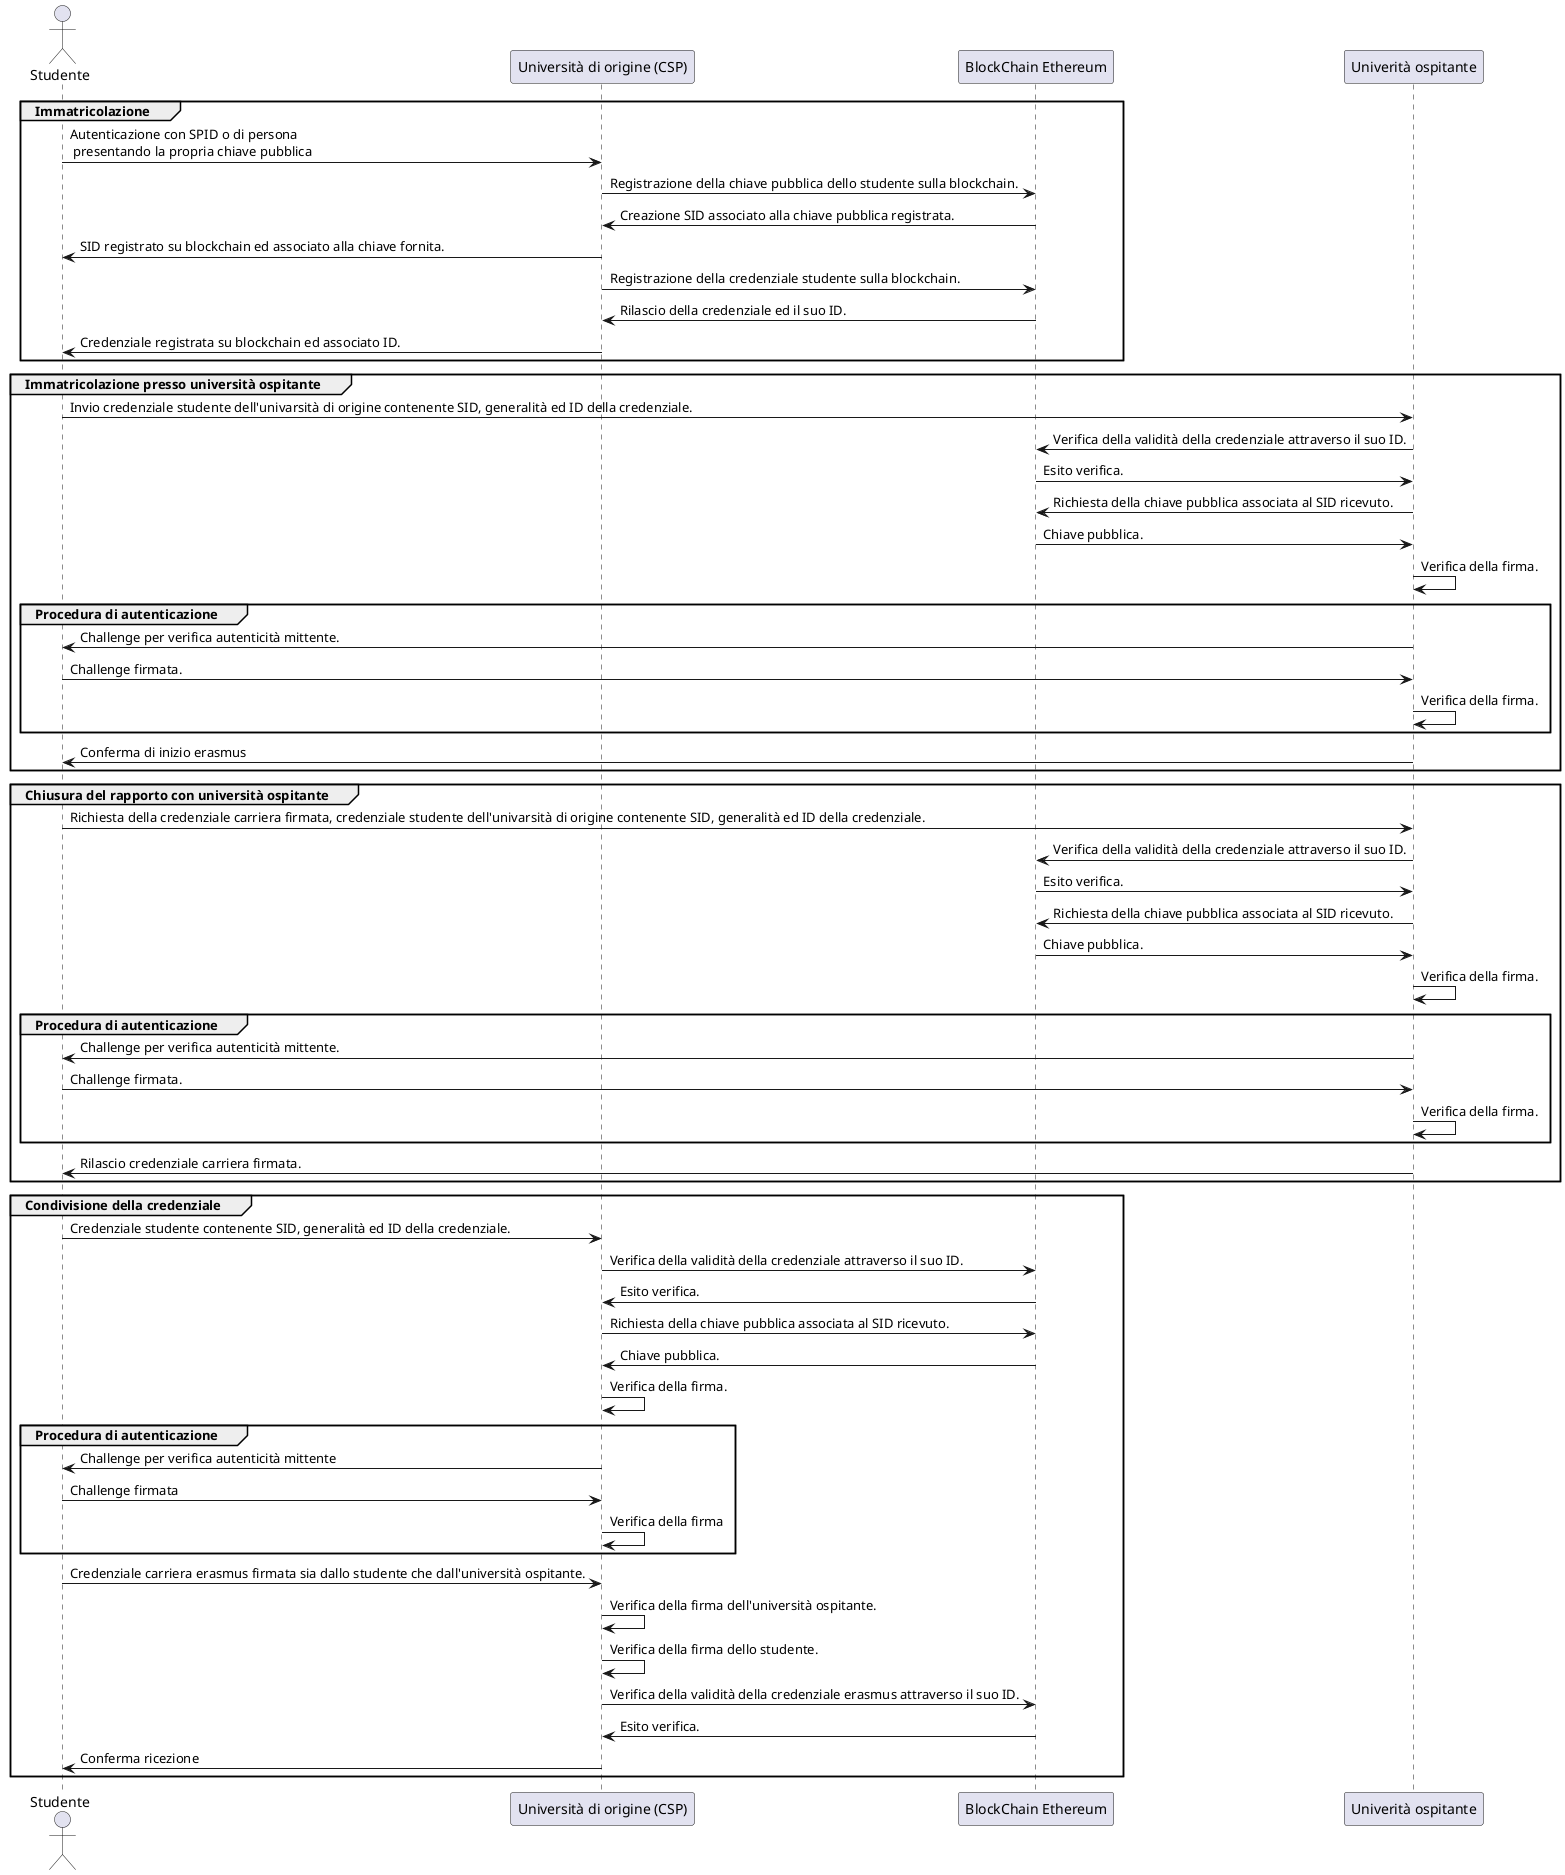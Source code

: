 @startuml architecture
actor Studente as s
participant "Università di origine (CSP)" as uorigin
participant "BlockChain Ethereum" as ether
participant "Univerità ospitante" as uosp

group Immatricolazione
s -> uorigin : Autenticazione con SPID o di persona\n presentando la propria chiave pubblica

uorigin -> ether : Registrazione della chiave pubblica dello studente sulla blockchain.
ether -> uorigin : Creazione SID associato alla chiave pubblica registrata.
uorigin ->  s : SID registrato su blockchain ed associato alla chiave fornita.

uorigin -> ether : Registrazione della credenziale studente sulla blockchain.
ether -> uorigin : Rilascio della credenziale ed il suo ID.
uorigin ->  s : Credenziale registrata su blockchain ed associato ID.
end

group Immatricolazione presso università ospitante
    s -> uosp : Invio credenziale studente dell'univarsità di origine contenente SID, generalità ed ID della credenziale.
    uosp -> ether : Verifica della validità della credenziale attraverso il suo ID.
    ether -> uosp : Esito verifica.

    uosp -> ether : Richiesta della chiave pubblica associata al SID ricevuto.
    ether -> uosp : Chiave pubblica.
    uosp -> uosp : Verifica della firma.

    group Procedura di autenticazione
        uosp -> s : Challenge per verifica autenticità mittente.
        s -> uosp : Challenge firmata.
        uosp -> uosp : Verifica della firma.
    end

    uosp -> s : Conferma di inizio erasmus
end

group Chiusura del rapporto con università ospitante
    s -> uosp : Richiesta della credenziale carriera firmata, credenziale studente dell'univarsità di origine contenente SID, generalità ed ID della credenziale.
    uosp -> ether : Verifica della validità della credenziale attraverso il suo ID.
    ether -> uosp : Esito verifica.

    uosp -> ether : Richiesta della chiave pubblica associata al SID ricevuto.
    ether -> uosp : Chiave pubblica.
    uosp -> uosp : Verifica della firma.

    group Procedura di autenticazione
        uosp -> s : Challenge per verifica autenticità mittente.
        s -> uosp : Challenge firmata.
        uosp -> uosp : Verifica della firma.
    end

    uosp -> s : Rilascio credenziale carriera firmata.
end

group Condivisione della credenziale
    s -> uorigin : Credenziale studente contenente SID, generalità ed ID della credenziale.
    uorigin -> ether : Verifica della validità della credenziale attraverso il suo ID.
    ether -> uorigin : Esito verifica.

    uorigin -> ether : Richiesta della chiave pubblica associata al SID ricevuto.
    ether -> uorigin : Chiave pubblica.
    uorigin -> uorigin : Verifica della firma.

    group Procedura di autenticazione
        uorigin -> s : Challenge per verifica autenticità mittente
        s -> uorigin : Challenge firmata
        uorigin -> uorigin : Verifica della firma
    end

    s -> uorigin : Credenziale carriera erasmus firmata sia dallo studente che dall'università ospitante.
    uorigin -> uorigin : Verifica della firma dell'università ospitante.
    uorigin -> uorigin : Verifica della firma dello studente.
    
    uorigin -> ether : Verifica della validità della credenziale erasmus attraverso il suo ID.
    ether -> uorigin : Esito verifica.

    uorigin -> s : Conferma ricezione
end

@enduml